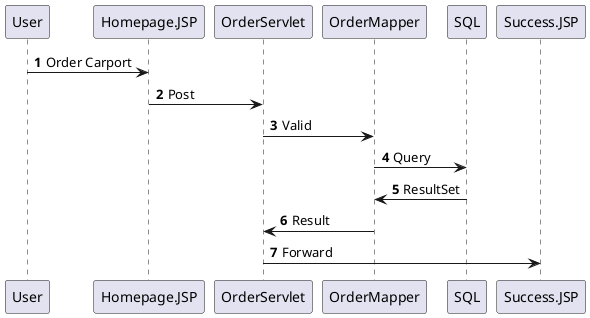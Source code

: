 @startuml
'https://plantuml.com/sequence-diagram

autonumber

User -> Homepage.JSP: Order Carport
Homepage.JSP -> OrderServlet: Post
OrderServlet -> OrderMapper: Valid
OrderMapper -> SQL: Query
SQL -> OrderMapper: ResultSet
OrderMapper -> OrderServlet: Result
OrderServlet -> Success.JSP: Forward

@enduml